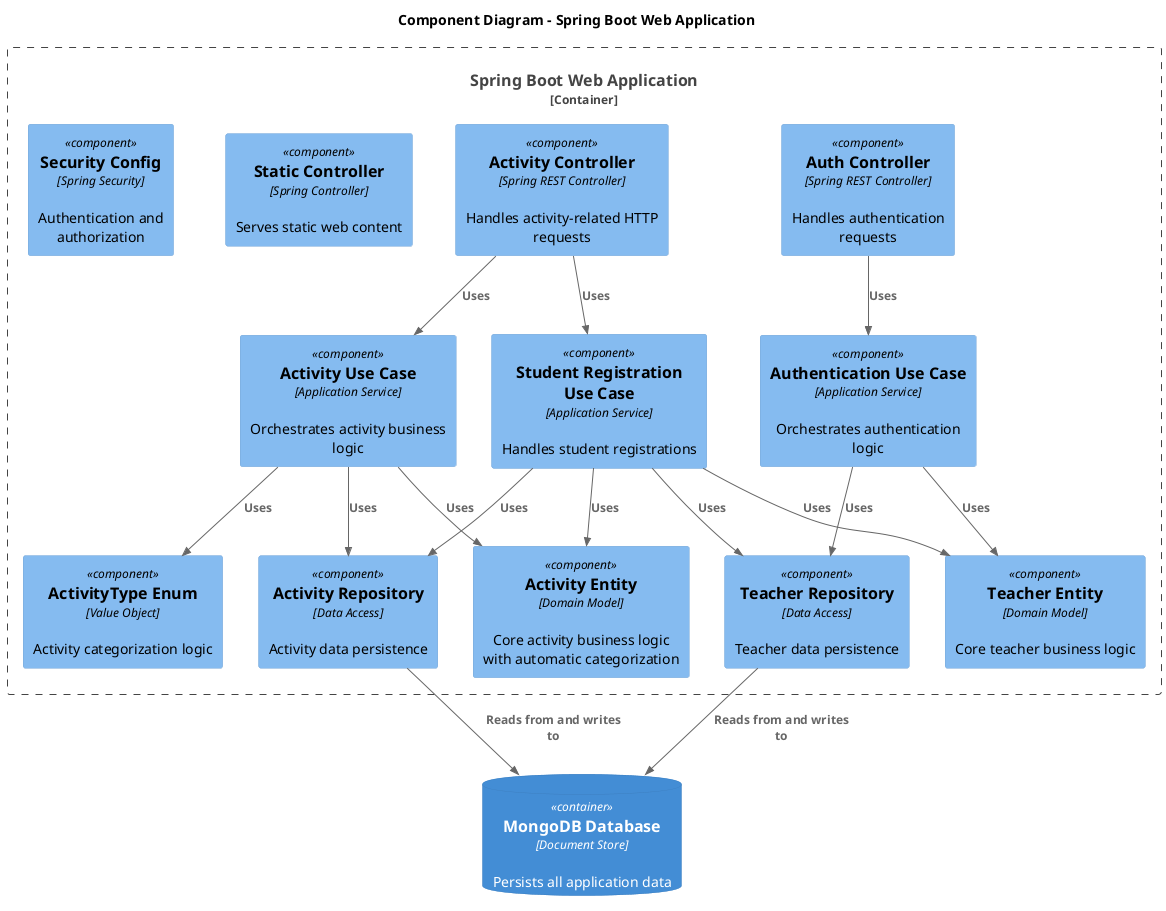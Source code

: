 @startuml component-diagram
!include <C4/C4_Component>

title Component Diagram - Spring Boot Web Application

Container_Boundary(webApp, "Spring Boot Web Application") {
    Component(activityController, "Activity Controller", "Spring REST Controller", "Handles activity-related HTTP requests")
    Component(authController, "Auth Controller", "Spring REST Controller", "Handles authentication requests")
    Component(staticController, "Static Controller", "Spring Controller", "Serves static web content")
    
    Component(activityUseCase, "Activity Use Case", "Application Service", "Orchestrates activity business logic")
    Component(authUseCase, "Authentication Use Case", "Application Service", "Orchestrates authentication logic")
    Component(registrationUseCase, "Student Registration Use Case", "Application Service", "Handles student registrations")
    
    Component(activityEntity, "Activity Entity", "Domain Model", "Core activity business logic with automatic categorization")
    Component(teacherEntity, "Teacher Entity", "Domain Model", "Core teacher business logic")
    Component(activityType, "ActivityType Enum", "Value Object", "Activity categorization logic")
    
    Component(activityRepo, "Activity Repository", "Data Access", "Activity data persistence")
    Component(teacherRepo, "Teacher Repository", "Data Access", "Teacher data persistence")
    
    Component(securityConfig, "Security Config", "Spring Security", "Authentication and authorization")
}

ContainerDb(database, "MongoDB Database", "Document Store", "Persists all application data")

Rel(activityController, activityUseCase, "Uses")
Rel(activityController, registrationUseCase, "Uses")
Rel(authController, authUseCase, "Uses")

Rel(activityUseCase, activityEntity, "Uses")
Rel(activityUseCase, activityType, "Uses")
Rel(authUseCase, teacherEntity, "Uses")
Rel(registrationUseCase, activityEntity, "Uses")
Rel(registrationUseCase, teacherEntity, "Uses")

Rel(activityUseCase, activityRepo, "Uses")
Rel(authUseCase, teacherRepo, "Uses")
Rel(registrationUseCase, activityRepo, "Uses")
Rel(registrationUseCase, teacherRepo, "Uses")

Rel(activityRepo, database, "Reads from and writes to")
Rel(teacherRepo, database, "Reads from and writes to")

@enduml